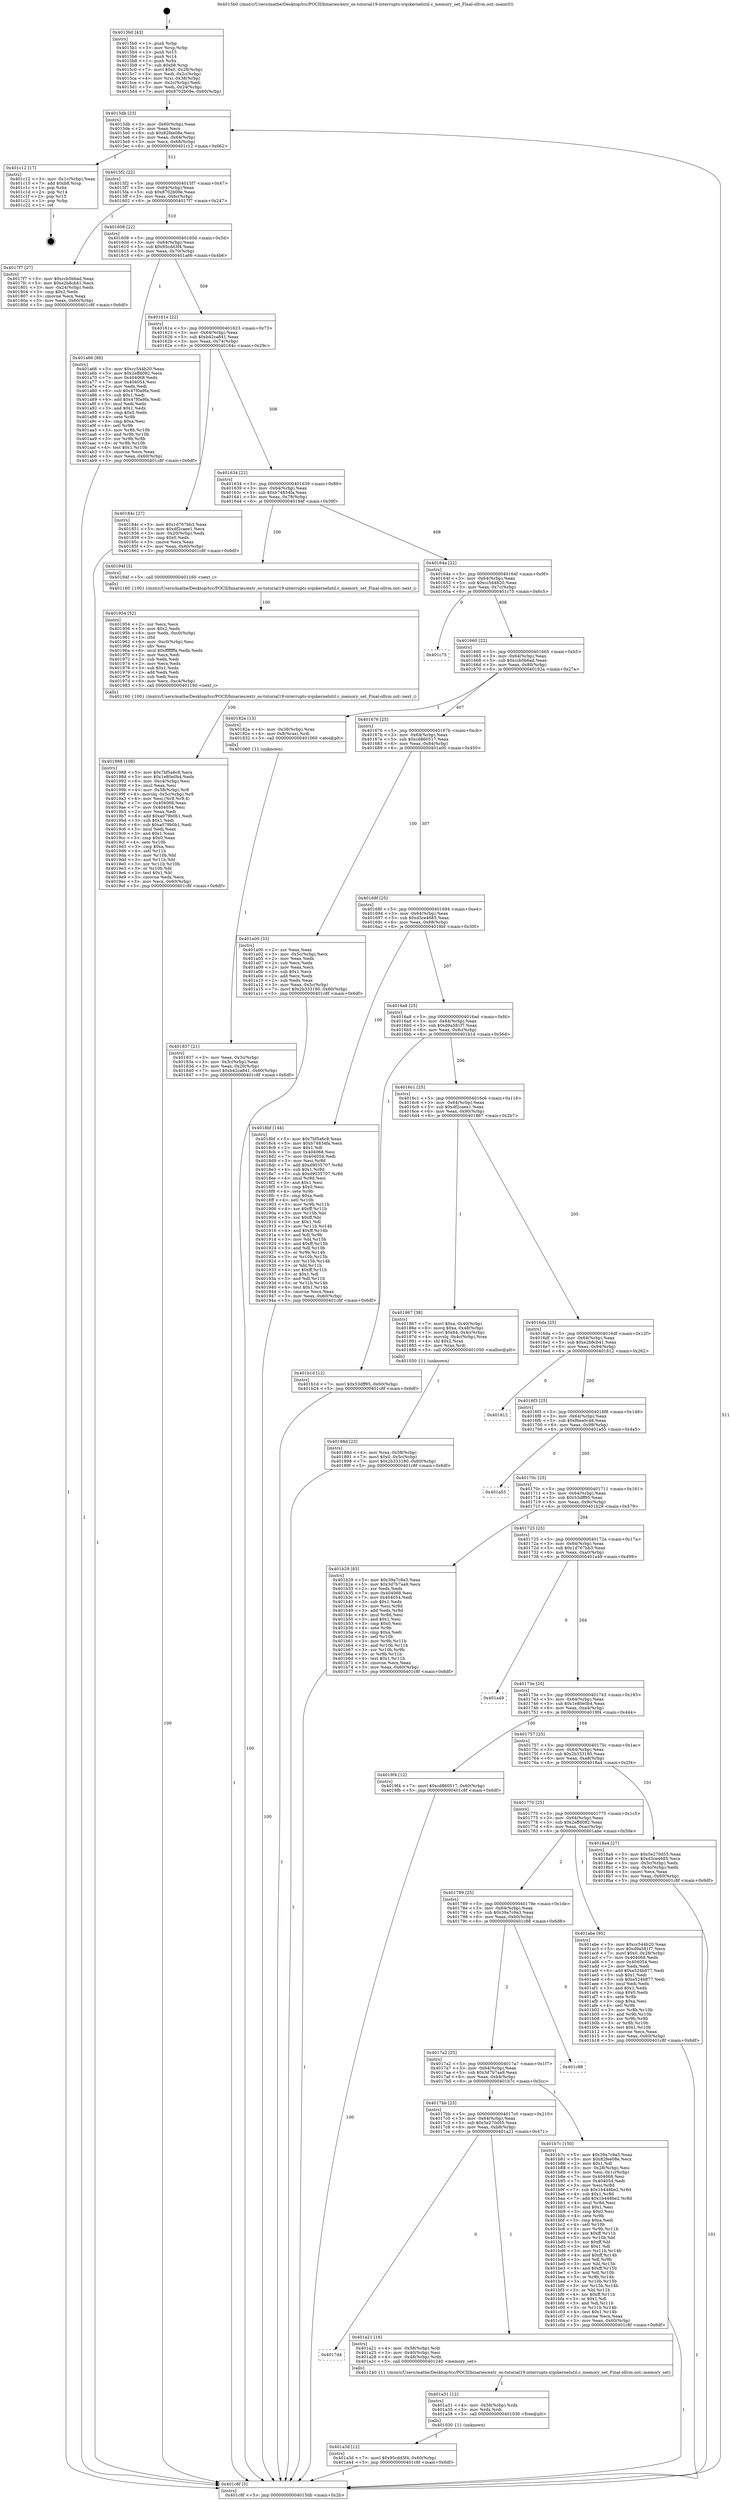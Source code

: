 digraph "0x4015b0" {
  label = "0x4015b0 (/mnt/c/Users/mathe/Desktop/tcc/POCII/binaries/extr_os-tutorial19-interrupts-irqskernelutil.c_memory_set_Final-ollvm.out::main(0))"
  labelloc = "t"
  node[shape=record]

  Entry [label="",width=0.3,height=0.3,shape=circle,fillcolor=black,style=filled]
  "0x4015db" [label="{
     0x4015db [23]\l
     | [instrs]\l
     &nbsp;&nbsp;0x4015db \<+3\>: mov -0x60(%rbp),%eax\l
     &nbsp;&nbsp;0x4015de \<+2\>: mov %eax,%ecx\l
     &nbsp;&nbsp;0x4015e0 \<+6\>: sub $0x82fee08e,%ecx\l
     &nbsp;&nbsp;0x4015e6 \<+3\>: mov %eax,-0x64(%rbp)\l
     &nbsp;&nbsp;0x4015e9 \<+3\>: mov %ecx,-0x68(%rbp)\l
     &nbsp;&nbsp;0x4015ec \<+6\>: je 0000000000401c12 \<main+0x662\>\l
  }"]
  "0x401c12" [label="{
     0x401c12 [17]\l
     | [instrs]\l
     &nbsp;&nbsp;0x401c12 \<+3\>: mov -0x1c(%rbp),%eax\l
     &nbsp;&nbsp;0x401c15 \<+7\>: add $0xb8,%rsp\l
     &nbsp;&nbsp;0x401c1c \<+1\>: pop %rbx\l
     &nbsp;&nbsp;0x401c1d \<+2\>: pop %r14\l
     &nbsp;&nbsp;0x401c1f \<+2\>: pop %r15\l
     &nbsp;&nbsp;0x401c21 \<+1\>: pop %rbp\l
     &nbsp;&nbsp;0x401c22 \<+1\>: ret\l
  }"]
  "0x4015f2" [label="{
     0x4015f2 [22]\l
     | [instrs]\l
     &nbsp;&nbsp;0x4015f2 \<+5\>: jmp 00000000004015f7 \<main+0x47\>\l
     &nbsp;&nbsp;0x4015f7 \<+3\>: mov -0x64(%rbp),%eax\l
     &nbsp;&nbsp;0x4015fa \<+5\>: sub $0x8702b09e,%eax\l
     &nbsp;&nbsp;0x4015ff \<+3\>: mov %eax,-0x6c(%rbp)\l
     &nbsp;&nbsp;0x401602 \<+6\>: je 00000000004017f7 \<main+0x247\>\l
  }"]
  Exit [label="",width=0.3,height=0.3,shape=circle,fillcolor=black,style=filled,peripheries=2]
  "0x4017f7" [label="{
     0x4017f7 [27]\l
     | [instrs]\l
     &nbsp;&nbsp;0x4017f7 \<+5\>: mov $0xccb5b6ad,%eax\l
     &nbsp;&nbsp;0x4017fc \<+5\>: mov $0xe2b8cb41,%ecx\l
     &nbsp;&nbsp;0x401801 \<+3\>: mov -0x24(%rbp),%edx\l
     &nbsp;&nbsp;0x401804 \<+3\>: cmp $0x2,%edx\l
     &nbsp;&nbsp;0x401807 \<+3\>: cmovne %ecx,%eax\l
     &nbsp;&nbsp;0x40180a \<+3\>: mov %eax,-0x60(%rbp)\l
     &nbsp;&nbsp;0x40180d \<+5\>: jmp 0000000000401c8f \<main+0x6df\>\l
  }"]
  "0x401608" [label="{
     0x401608 [22]\l
     | [instrs]\l
     &nbsp;&nbsp;0x401608 \<+5\>: jmp 000000000040160d \<main+0x5d\>\l
     &nbsp;&nbsp;0x40160d \<+3\>: mov -0x64(%rbp),%eax\l
     &nbsp;&nbsp;0x401610 \<+5\>: sub $0x95cdd3f4,%eax\l
     &nbsp;&nbsp;0x401615 \<+3\>: mov %eax,-0x70(%rbp)\l
     &nbsp;&nbsp;0x401618 \<+6\>: je 0000000000401a66 \<main+0x4b6\>\l
  }"]
  "0x401c8f" [label="{
     0x401c8f [5]\l
     | [instrs]\l
     &nbsp;&nbsp;0x401c8f \<+5\>: jmp 00000000004015db \<main+0x2b\>\l
  }"]
  "0x4015b0" [label="{
     0x4015b0 [43]\l
     | [instrs]\l
     &nbsp;&nbsp;0x4015b0 \<+1\>: push %rbp\l
     &nbsp;&nbsp;0x4015b1 \<+3\>: mov %rsp,%rbp\l
     &nbsp;&nbsp;0x4015b4 \<+2\>: push %r15\l
     &nbsp;&nbsp;0x4015b6 \<+2\>: push %r14\l
     &nbsp;&nbsp;0x4015b8 \<+1\>: push %rbx\l
     &nbsp;&nbsp;0x4015b9 \<+7\>: sub $0xb8,%rsp\l
     &nbsp;&nbsp;0x4015c0 \<+7\>: movl $0x0,-0x28(%rbp)\l
     &nbsp;&nbsp;0x4015c7 \<+3\>: mov %edi,-0x2c(%rbp)\l
     &nbsp;&nbsp;0x4015ca \<+4\>: mov %rsi,-0x38(%rbp)\l
     &nbsp;&nbsp;0x4015ce \<+3\>: mov -0x2c(%rbp),%edi\l
     &nbsp;&nbsp;0x4015d1 \<+3\>: mov %edi,-0x24(%rbp)\l
     &nbsp;&nbsp;0x4015d4 \<+7\>: movl $0x8702b09e,-0x60(%rbp)\l
  }"]
  "0x401a3d" [label="{
     0x401a3d [12]\l
     | [instrs]\l
     &nbsp;&nbsp;0x401a3d \<+7\>: movl $0x95cdd3f4,-0x60(%rbp)\l
     &nbsp;&nbsp;0x401a44 \<+5\>: jmp 0000000000401c8f \<main+0x6df\>\l
  }"]
  "0x401a66" [label="{
     0x401a66 [88]\l
     | [instrs]\l
     &nbsp;&nbsp;0x401a66 \<+5\>: mov $0xcc544b20,%eax\l
     &nbsp;&nbsp;0x401a6b \<+5\>: mov $0x2effd082,%ecx\l
     &nbsp;&nbsp;0x401a70 \<+7\>: mov 0x404068,%edx\l
     &nbsp;&nbsp;0x401a77 \<+7\>: mov 0x404054,%esi\l
     &nbsp;&nbsp;0x401a7e \<+2\>: mov %edx,%edi\l
     &nbsp;&nbsp;0x401a80 \<+6\>: sub $0x47f0a9fa,%edi\l
     &nbsp;&nbsp;0x401a86 \<+3\>: sub $0x1,%edi\l
     &nbsp;&nbsp;0x401a89 \<+6\>: add $0x47f0a9fa,%edi\l
     &nbsp;&nbsp;0x401a8f \<+3\>: imul %edi,%edx\l
     &nbsp;&nbsp;0x401a92 \<+3\>: and $0x1,%edx\l
     &nbsp;&nbsp;0x401a95 \<+3\>: cmp $0x0,%edx\l
     &nbsp;&nbsp;0x401a98 \<+4\>: sete %r8b\l
     &nbsp;&nbsp;0x401a9c \<+3\>: cmp $0xa,%esi\l
     &nbsp;&nbsp;0x401a9f \<+4\>: setl %r9b\l
     &nbsp;&nbsp;0x401aa3 \<+3\>: mov %r8b,%r10b\l
     &nbsp;&nbsp;0x401aa6 \<+3\>: and %r9b,%r10b\l
     &nbsp;&nbsp;0x401aa9 \<+3\>: xor %r9b,%r8b\l
     &nbsp;&nbsp;0x401aac \<+3\>: or %r8b,%r10b\l
     &nbsp;&nbsp;0x401aaf \<+4\>: test $0x1,%r10b\l
     &nbsp;&nbsp;0x401ab3 \<+3\>: cmovne %ecx,%eax\l
     &nbsp;&nbsp;0x401ab6 \<+3\>: mov %eax,-0x60(%rbp)\l
     &nbsp;&nbsp;0x401ab9 \<+5\>: jmp 0000000000401c8f \<main+0x6df\>\l
  }"]
  "0x40161e" [label="{
     0x40161e [22]\l
     | [instrs]\l
     &nbsp;&nbsp;0x40161e \<+5\>: jmp 0000000000401623 \<main+0x73\>\l
     &nbsp;&nbsp;0x401623 \<+3\>: mov -0x64(%rbp),%eax\l
     &nbsp;&nbsp;0x401626 \<+5\>: sub $0xb42ca841,%eax\l
     &nbsp;&nbsp;0x40162b \<+3\>: mov %eax,-0x74(%rbp)\l
     &nbsp;&nbsp;0x40162e \<+6\>: je 000000000040184c \<main+0x29c\>\l
  }"]
  "0x401a31" [label="{
     0x401a31 [12]\l
     | [instrs]\l
     &nbsp;&nbsp;0x401a31 \<+4\>: mov -0x58(%rbp),%rdx\l
     &nbsp;&nbsp;0x401a35 \<+3\>: mov %rdx,%rdi\l
     &nbsp;&nbsp;0x401a38 \<+5\>: call 0000000000401030 \<free@plt\>\l
     | [calls]\l
     &nbsp;&nbsp;0x401030 \{1\} (unknown)\l
  }"]
  "0x40184c" [label="{
     0x40184c [27]\l
     | [instrs]\l
     &nbsp;&nbsp;0x40184c \<+5\>: mov $0x1d767bb3,%eax\l
     &nbsp;&nbsp;0x401851 \<+5\>: mov $0xdf2caee1,%ecx\l
     &nbsp;&nbsp;0x401856 \<+3\>: mov -0x20(%rbp),%edx\l
     &nbsp;&nbsp;0x401859 \<+3\>: cmp $0x0,%edx\l
     &nbsp;&nbsp;0x40185c \<+3\>: cmove %ecx,%eax\l
     &nbsp;&nbsp;0x40185f \<+3\>: mov %eax,-0x60(%rbp)\l
     &nbsp;&nbsp;0x401862 \<+5\>: jmp 0000000000401c8f \<main+0x6df\>\l
  }"]
  "0x401634" [label="{
     0x401634 [22]\l
     | [instrs]\l
     &nbsp;&nbsp;0x401634 \<+5\>: jmp 0000000000401639 \<main+0x89\>\l
     &nbsp;&nbsp;0x401639 \<+3\>: mov -0x64(%rbp),%eax\l
     &nbsp;&nbsp;0x40163c \<+5\>: sub $0xb74834fa,%eax\l
     &nbsp;&nbsp;0x401641 \<+3\>: mov %eax,-0x78(%rbp)\l
     &nbsp;&nbsp;0x401644 \<+6\>: je 000000000040194f \<main+0x39f\>\l
  }"]
  "0x4017d4" [label="{
     0x4017d4\l
  }", style=dashed]
  "0x40194f" [label="{
     0x40194f [5]\l
     | [instrs]\l
     &nbsp;&nbsp;0x40194f \<+5\>: call 0000000000401160 \<next_i\>\l
     | [calls]\l
     &nbsp;&nbsp;0x401160 \{100\} (/mnt/c/Users/mathe/Desktop/tcc/POCII/binaries/extr_os-tutorial19-interrupts-irqskernelutil.c_memory_set_Final-ollvm.out::next_i)\l
  }"]
  "0x40164a" [label="{
     0x40164a [22]\l
     | [instrs]\l
     &nbsp;&nbsp;0x40164a \<+5\>: jmp 000000000040164f \<main+0x9f\>\l
     &nbsp;&nbsp;0x40164f \<+3\>: mov -0x64(%rbp),%eax\l
     &nbsp;&nbsp;0x401652 \<+5\>: sub $0xcc544b20,%eax\l
     &nbsp;&nbsp;0x401657 \<+3\>: mov %eax,-0x7c(%rbp)\l
     &nbsp;&nbsp;0x40165a \<+6\>: je 0000000000401c75 \<main+0x6c5\>\l
  }"]
  "0x401a21" [label="{
     0x401a21 [16]\l
     | [instrs]\l
     &nbsp;&nbsp;0x401a21 \<+4\>: mov -0x58(%rbp),%rdi\l
     &nbsp;&nbsp;0x401a25 \<+3\>: mov -0x40(%rbp),%esi\l
     &nbsp;&nbsp;0x401a28 \<+4\>: mov -0x48(%rbp),%rdx\l
     &nbsp;&nbsp;0x401a2c \<+5\>: call 0000000000401240 \<memory_set\>\l
     | [calls]\l
     &nbsp;&nbsp;0x401240 \{1\} (/mnt/c/Users/mathe/Desktop/tcc/POCII/binaries/extr_os-tutorial19-interrupts-irqskernelutil.c_memory_set_Final-ollvm.out::memory_set)\l
  }"]
  "0x401c75" [label="{
     0x401c75\l
  }", style=dashed]
  "0x401660" [label="{
     0x401660 [22]\l
     | [instrs]\l
     &nbsp;&nbsp;0x401660 \<+5\>: jmp 0000000000401665 \<main+0xb5\>\l
     &nbsp;&nbsp;0x401665 \<+3\>: mov -0x64(%rbp),%eax\l
     &nbsp;&nbsp;0x401668 \<+5\>: sub $0xccb5b6ad,%eax\l
     &nbsp;&nbsp;0x40166d \<+3\>: mov %eax,-0x80(%rbp)\l
     &nbsp;&nbsp;0x401670 \<+6\>: je 000000000040182a \<main+0x27a\>\l
  }"]
  "0x4017bb" [label="{
     0x4017bb [25]\l
     | [instrs]\l
     &nbsp;&nbsp;0x4017bb \<+5\>: jmp 00000000004017c0 \<main+0x210\>\l
     &nbsp;&nbsp;0x4017c0 \<+3\>: mov -0x64(%rbp),%eax\l
     &nbsp;&nbsp;0x4017c3 \<+5\>: sub $0x5e270d55,%eax\l
     &nbsp;&nbsp;0x4017c8 \<+6\>: mov %eax,-0xb8(%rbp)\l
     &nbsp;&nbsp;0x4017ce \<+6\>: je 0000000000401a21 \<main+0x471\>\l
  }"]
  "0x40182a" [label="{
     0x40182a [13]\l
     | [instrs]\l
     &nbsp;&nbsp;0x40182a \<+4\>: mov -0x38(%rbp),%rax\l
     &nbsp;&nbsp;0x40182e \<+4\>: mov 0x8(%rax),%rdi\l
     &nbsp;&nbsp;0x401832 \<+5\>: call 0000000000401060 \<atoi@plt\>\l
     | [calls]\l
     &nbsp;&nbsp;0x401060 \{1\} (unknown)\l
  }"]
  "0x401676" [label="{
     0x401676 [25]\l
     | [instrs]\l
     &nbsp;&nbsp;0x401676 \<+5\>: jmp 000000000040167b \<main+0xcb\>\l
     &nbsp;&nbsp;0x40167b \<+3\>: mov -0x64(%rbp),%eax\l
     &nbsp;&nbsp;0x40167e \<+5\>: sub $0xcd860517,%eax\l
     &nbsp;&nbsp;0x401683 \<+6\>: mov %eax,-0x84(%rbp)\l
     &nbsp;&nbsp;0x401689 \<+6\>: je 0000000000401a00 \<main+0x450\>\l
  }"]
  "0x401837" [label="{
     0x401837 [21]\l
     | [instrs]\l
     &nbsp;&nbsp;0x401837 \<+3\>: mov %eax,-0x3c(%rbp)\l
     &nbsp;&nbsp;0x40183a \<+3\>: mov -0x3c(%rbp),%eax\l
     &nbsp;&nbsp;0x40183d \<+3\>: mov %eax,-0x20(%rbp)\l
     &nbsp;&nbsp;0x401840 \<+7\>: movl $0xb42ca841,-0x60(%rbp)\l
     &nbsp;&nbsp;0x401847 \<+5\>: jmp 0000000000401c8f \<main+0x6df\>\l
  }"]
  "0x401b7c" [label="{
     0x401b7c [150]\l
     | [instrs]\l
     &nbsp;&nbsp;0x401b7c \<+5\>: mov $0x39a7c9a3,%eax\l
     &nbsp;&nbsp;0x401b81 \<+5\>: mov $0x82fee08e,%ecx\l
     &nbsp;&nbsp;0x401b86 \<+2\>: mov $0x1,%dl\l
     &nbsp;&nbsp;0x401b88 \<+3\>: mov -0x28(%rbp),%esi\l
     &nbsp;&nbsp;0x401b8b \<+3\>: mov %esi,-0x1c(%rbp)\l
     &nbsp;&nbsp;0x401b8e \<+7\>: mov 0x404068,%esi\l
     &nbsp;&nbsp;0x401b95 \<+7\>: mov 0x404054,%edi\l
     &nbsp;&nbsp;0x401b9c \<+3\>: mov %esi,%r8d\l
     &nbsp;&nbsp;0x401b9f \<+7\>: sub $0x1b448be2,%r8d\l
     &nbsp;&nbsp;0x401ba6 \<+4\>: sub $0x1,%r8d\l
     &nbsp;&nbsp;0x401baa \<+7\>: add $0x1b448be2,%r8d\l
     &nbsp;&nbsp;0x401bb1 \<+4\>: imul %r8d,%esi\l
     &nbsp;&nbsp;0x401bb5 \<+3\>: and $0x1,%esi\l
     &nbsp;&nbsp;0x401bb8 \<+3\>: cmp $0x0,%esi\l
     &nbsp;&nbsp;0x401bbb \<+4\>: sete %r9b\l
     &nbsp;&nbsp;0x401bbf \<+3\>: cmp $0xa,%edi\l
     &nbsp;&nbsp;0x401bc2 \<+4\>: setl %r10b\l
     &nbsp;&nbsp;0x401bc6 \<+3\>: mov %r9b,%r11b\l
     &nbsp;&nbsp;0x401bc9 \<+4\>: xor $0xff,%r11b\l
     &nbsp;&nbsp;0x401bcd \<+3\>: mov %r10b,%bl\l
     &nbsp;&nbsp;0x401bd0 \<+3\>: xor $0xff,%bl\l
     &nbsp;&nbsp;0x401bd3 \<+3\>: xor $0x1,%dl\l
     &nbsp;&nbsp;0x401bd6 \<+3\>: mov %r11b,%r14b\l
     &nbsp;&nbsp;0x401bd9 \<+4\>: and $0xff,%r14b\l
     &nbsp;&nbsp;0x401bdd \<+3\>: and %dl,%r9b\l
     &nbsp;&nbsp;0x401be0 \<+3\>: mov %bl,%r15b\l
     &nbsp;&nbsp;0x401be3 \<+4\>: and $0xff,%r15b\l
     &nbsp;&nbsp;0x401be7 \<+3\>: and %dl,%r10b\l
     &nbsp;&nbsp;0x401bea \<+3\>: or %r9b,%r14b\l
     &nbsp;&nbsp;0x401bed \<+3\>: or %r10b,%r15b\l
     &nbsp;&nbsp;0x401bf0 \<+3\>: xor %r15b,%r14b\l
     &nbsp;&nbsp;0x401bf3 \<+3\>: or %bl,%r11b\l
     &nbsp;&nbsp;0x401bf6 \<+4\>: xor $0xff,%r11b\l
     &nbsp;&nbsp;0x401bfa \<+3\>: or $0x1,%dl\l
     &nbsp;&nbsp;0x401bfd \<+3\>: and %dl,%r11b\l
     &nbsp;&nbsp;0x401c00 \<+3\>: or %r11b,%r14b\l
     &nbsp;&nbsp;0x401c03 \<+4\>: test $0x1,%r14b\l
     &nbsp;&nbsp;0x401c07 \<+3\>: cmovne %ecx,%eax\l
     &nbsp;&nbsp;0x401c0a \<+3\>: mov %eax,-0x60(%rbp)\l
     &nbsp;&nbsp;0x401c0d \<+5\>: jmp 0000000000401c8f \<main+0x6df\>\l
  }"]
  "0x401a00" [label="{
     0x401a00 [33]\l
     | [instrs]\l
     &nbsp;&nbsp;0x401a00 \<+2\>: xor %eax,%eax\l
     &nbsp;&nbsp;0x401a02 \<+3\>: mov -0x5c(%rbp),%ecx\l
     &nbsp;&nbsp;0x401a05 \<+2\>: mov %eax,%edx\l
     &nbsp;&nbsp;0x401a07 \<+2\>: sub %ecx,%edx\l
     &nbsp;&nbsp;0x401a09 \<+2\>: mov %eax,%ecx\l
     &nbsp;&nbsp;0x401a0b \<+3\>: sub $0x1,%ecx\l
     &nbsp;&nbsp;0x401a0e \<+2\>: add %ecx,%edx\l
     &nbsp;&nbsp;0x401a10 \<+2\>: sub %edx,%eax\l
     &nbsp;&nbsp;0x401a12 \<+3\>: mov %eax,-0x5c(%rbp)\l
     &nbsp;&nbsp;0x401a15 \<+7\>: movl $0x2b333180,-0x60(%rbp)\l
     &nbsp;&nbsp;0x401a1c \<+5\>: jmp 0000000000401c8f \<main+0x6df\>\l
  }"]
  "0x40168f" [label="{
     0x40168f [25]\l
     | [instrs]\l
     &nbsp;&nbsp;0x40168f \<+5\>: jmp 0000000000401694 \<main+0xe4\>\l
     &nbsp;&nbsp;0x401694 \<+3\>: mov -0x64(%rbp),%eax\l
     &nbsp;&nbsp;0x401697 \<+5\>: sub $0xd3ce4685,%eax\l
     &nbsp;&nbsp;0x40169c \<+6\>: mov %eax,-0x88(%rbp)\l
     &nbsp;&nbsp;0x4016a2 \<+6\>: je 00000000004018bf \<main+0x30f\>\l
  }"]
  "0x4017a2" [label="{
     0x4017a2 [25]\l
     | [instrs]\l
     &nbsp;&nbsp;0x4017a2 \<+5\>: jmp 00000000004017a7 \<main+0x1f7\>\l
     &nbsp;&nbsp;0x4017a7 \<+3\>: mov -0x64(%rbp),%eax\l
     &nbsp;&nbsp;0x4017aa \<+5\>: sub $0x3d7b7aa9,%eax\l
     &nbsp;&nbsp;0x4017af \<+6\>: mov %eax,-0xb4(%rbp)\l
     &nbsp;&nbsp;0x4017b5 \<+6\>: je 0000000000401b7c \<main+0x5cc\>\l
  }"]
  "0x4018bf" [label="{
     0x4018bf [144]\l
     | [instrs]\l
     &nbsp;&nbsp;0x4018bf \<+5\>: mov $0x7bf5a6c8,%eax\l
     &nbsp;&nbsp;0x4018c4 \<+5\>: mov $0xb74834fa,%ecx\l
     &nbsp;&nbsp;0x4018c9 \<+2\>: mov $0x1,%dl\l
     &nbsp;&nbsp;0x4018cb \<+7\>: mov 0x404068,%esi\l
     &nbsp;&nbsp;0x4018d2 \<+7\>: mov 0x404054,%edi\l
     &nbsp;&nbsp;0x4018d9 \<+3\>: mov %esi,%r8d\l
     &nbsp;&nbsp;0x4018dc \<+7\>: add $0xd9035707,%r8d\l
     &nbsp;&nbsp;0x4018e3 \<+4\>: sub $0x1,%r8d\l
     &nbsp;&nbsp;0x4018e7 \<+7\>: sub $0xd9035707,%r8d\l
     &nbsp;&nbsp;0x4018ee \<+4\>: imul %r8d,%esi\l
     &nbsp;&nbsp;0x4018f2 \<+3\>: and $0x1,%esi\l
     &nbsp;&nbsp;0x4018f5 \<+3\>: cmp $0x0,%esi\l
     &nbsp;&nbsp;0x4018f8 \<+4\>: sete %r9b\l
     &nbsp;&nbsp;0x4018fc \<+3\>: cmp $0xa,%edi\l
     &nbsp;&nbsp;0x4018ff \<+4\>: setl %r10b\l
     &nbsp;&nbsp;0x401903 \<+3\>: mov %r9b,%r11b\l
     &nbsp;&nbsp;0x401906 \<+4\>: xor $0xff,%r11b\l
     &nbsp;&nbsp;0x40190a \<+3\>: mov %r10b,%bl\l
     &nbsp;&nbsp;0x40190d \<+3\>: xor $0xff,%bl\l
     &nbsp;&nbsp;0x401910 \<+3\>: xor $0x1,%dl\l
     &nbsp;&nbsp;0x401913 \<+3\>: mov %r11b,%r14b\l
     &nbsp;&nbsp;0x401916 \<+4\>: and $0xff,%r14b\l
     &nbsp;&nbsp;0x40191a \<+3\>: and %dl,%r9b\l
     &nbsp;&nbsp;0x40191d \<+3\>: mov %bl,%r15b\l
     &nbsp;&nbsp;0x401920 \<+4\>: and $0xff,%r15b\l
     &nbsp;&nbsp;0x401924 \<+3\>: and %dl,%r10b\l
     &nbsp;&nbsp;0x401927 \<+3\>: or %r9b,%r14b\l
     &nbsp;&nbsp;0x40192a \<+3\>: or %r10b,%r15b\l
     &nbsp;&nbsp;0x40192d \<+3\>: xor %r15b,%r14b\l
     &nbsp;&nbsp;0x401930 \<+3\>: or %bl,%r11b\l
     &nbsp;&nbsp;0x401933 \<+4\>: xor $0xff,%r11b\l
     &nbsp;&nbsp;0x401937 \<+3\>: or $0x1,%dl\l
     &nbsp;&nbsp;0x40193a \<+3\>: and %dl,%r11b\l
     &nbsp;&nbsp;0x40193d \<+3\>: or %r11b,%r14b\l
     &nbsp;&nbsp;0x401940 \<+4\>: test $0x1,%r14b\l
     &nbsp;&nbsp;0x401944 \<+3\>: cmovne %ecx,%eax\l
     &nbsp;&nbsp;0x401947 \<+3\>: mov %eax,-0x60(%rbp)\l
     &nbsp;&nbsp;0x40194a \<+5\>: jmp 0000000000401c8f \<main+0x6df\>\l
  }"]
  "0x4016a8" [label="{
     0x4016a8 [25]\l
     | [instrs]\l
     &nbsp;&nbsp;0x4016a8 \<+5\>: jmp 00000000004016ad \<main+0xfd\>\l
     &nbsp;&nbsp;0x4016ad \<+3\>: mov -0x64(%rbp),%eax\l
     &nbsp;&nbsp;0x4016b0 \<+5\>: sub $0xd9a581f7,%eax\l
     &nbsp;&nbsp;0x4016b5 \<+6\>: mov %eax,-0x8c(%rbp)\l
     &nbsp;&nbsp;0x4016bb \<+6\>: je 0000000000401b1d \<main+0x56d\>\l
  }"]
  "0x401c88" [label="{
     0x401c88\l
  }", style=dashed]
  "0x401b1d" [label="{
     0x401b1d [12]\l
     | [instrs]\l
     &nbsp;&nbsp;0x401b1d \<+7\>: movl $0x53dff95,-0x60(%rbp)\l
     &nbsp;&nbsp;0x401b24 \<+5\>: jmp 0000000000401c8f \<main+0x6df\>\l
  }"]
  "0x4016c1" [label="{
     0x4016c1 [25]\l
     | [instrs]\l
     &nbsp;&nbsp;0x4016c1 \<+5\>: jmp 00000000004016c6 \<main+0x116\>\l
     &nbsp;&nbsp;0x4016c6 \<+3\>: mov -0x64(%rbp),%eax\l
     &nbsp;&nbsp;0x4016c9 \<+5\>: sub $0xdf2caee1,%eax\l
     &nbsp;&nbsp;0x4016ce \<+6\>: mov %eax,-0x90(%rbp)\l
     &nbsp;&nbsp;0x4016d4 \<+6\>: je 0000000000401867 \<main+0x2b7\>\l
  }"]
  "0x401789" [label="{
     0x401789 [25]\l
     | [instrs]\l
     &nbsp;&nbsp;0x401789 \<+5\>: jmp 000000000040178e \<main+0x1de\>\l
     &nbsp;&nbsp;0x40178e \<+3\>: mov -0x64(%rbp),%eax\l
     &nbsp;&nbsp;0x401791 \<+5\>: sub $0x39a7c9a3,%eax\l
     &nbsp;&nbsp;0x401796 \<+6\>: mov %eax,-0xb0(%rbp)\l
     &nbsp;&nbsp;0x40179c \<+6\>: je 0000000000401c88 \<main+0x6d8\>\l
  }"]
  "0x401867" [label="{
     0x401867 [38]\l
     | [instrs]\l
     &nbsp;&nbsp;0x401867 \<+7\>: movl $0xa,-0x40(%rbp)\l
     &nbsp;&nbsp;0x40186e \<+8\>: movq $0xa,-0x48(%rbp)\l
     &nbsp;&nbsp;0x401876 \<+7\>: movl $0x64,-0x4c(%rbp)\l
     &nbsp;&nbsp;0x40187d \<+4\>: movslq -0x4c(%rbp),%rax\l
     &nbsp;&nbsp;0x401881 \<+4\>: shl $0x2,%rax\l
     &nbsp;&nbsp;0x401885 \<+3\>: mov %rax,%rdi\l
     &nbsp;&nbsp;0x401888 \<+5\>: call 0000000000401050 \<malloc@plt\>\l
     | [calls]\l
     &nbsp;&nbsp;0x401050 \{1\} (unknown)\l
  }"]
  "0x4016da" [label="{
     0x4016da [25]\l
     | [instrs]\l
     &nbsp;&nbsp;0x4016da \<+5\>: jmp 00000000004016df \<main+0x12f\>\l
     &nbsp;&nbsp;0x4016df \<+3\>: mov -0x64(%rbp),%eax\l
     &nbsp;&nbsp;0x4016e2 \<+5\>: sub $0xe2b8cb41,%eax\l
     &nbsp;&nbsp;0x4016e7 \<+6\>: mov %eax,-0x94(%rbp)\l
     &nbsp;&nbsp;0x4016ed \<+6\>: je 0000000000401812 \<main+0x262\>\l
  }"]
  "0x40188d" [label="{
     0x40188d [23]\l
     | [instrs]\l
     &nbsp;&nbsp;0x40188d \<+4\>: mov %rax,-0x58(%rbp)\l
     &nbsp;&nbsp;0x401891 \<+7\>: movl $0x0,-0x5c(%rbp)\l
     &nbsp;&nbsp;0x401898 \<+7\>: movl $0x2b333180,-0x60(%rbp)\l
     &nbsp;&nbsp;0x40189f \<+5\>: jmp 0000000000401c8f \<main+0x6df\>\l
  }"]
  "0x401abe" [label="{
     0x401abe [95]\l
     | [instrs]\l
     &nbsp;&nbsp;0x401abe \<+5\>: mov $0xcc544b20,%eax\l
     &nbsp;&nbsp;0x401ac3 \<+5\>: mov $0xd9a581f7,%ecx\l
     &nbsp;&nbsp;0x401ac8 \<+7\>: movl $0x0,-0x28(%rbp)\l
     &nbsp;&nbsp;0x401acf \<+7\>: mov 0x404068,%edx\l
     &nbsp;&nbsp;0x401ad6 \<+7\>: mov 0x404054,%esi\l
     &nbsp;&nbsp;0x401add \<+2\>: mov %edx,%edi\l
     &nbsp;&nbsp;0x401adf \<+6\>: add $0xe524b877,%edi\l
     &nbsp;&nbsp;0x401ae5 \<+3\>: sub $0x1,%edi\l
     &nbsp;&nbsp;0x401ae8 \<+6\>: sub $0xe524b877,%edi\l
     &nbsp;&nbsp;0x401aee \<+3\>: imul %edi,%edx\l
     &nbsp;&nbsp;0x401af1 \<+3\>: and $0x1,%edx\l
     &nbsp;&nbsp;0x401af4 \<+3\>: cmp $0x0,%edx\l
     &nbsp;&nbsp;0x401af7 \<+4\>: sete %r8b\l
     &nbsp;&nbsp;0x401afb \<+3\>: cmp $0xa,%esi\l
     &nbsp;&nbsp;0x401afe \<+4\>: setl %r9b\l
     &nbsp;&nbsp;0x401b02 \<+3\>: mov %r8b,%r10b\l
     &nbsp;&nbsp;0x401b05 \<+3\>: and %r9b,%r10b\l
     &nbsp;&nbsp;0x401b08 \<+3\>: xor %r9b,%r8b\l
     &nbsp;&nbsp;0x401b0b \<+3\>: or %r8b,%r10b\l
     &nbsp;&nbsp;0x401b0e \<+4\>: test $0x1,%r10b\l
     &nbsp;&nbsp;0x401b12 \<+3\>: cmovne %ecx,%eax\l
     &nbsp;&nbsp;0x401b15 \<+3\>: mov %eax,-0x60(%rbp)\l
     &nbsp;&nbsp;0x401b18 \<+5\>: jmp 0000000000401c8f \<main+0x6df\>\l
  }"]
  "0x401812" [label="{
     0x401812\l
  }", style=dashed]
  "0x4016f3" [label="{
     0x4016f3 [25]\l
     | [instrs]\l
     &nbsp;&nbsp;0x4016f3 \<+5\>: jmp 00000000004016f8 \<main+0x148\>\l
     &nbsp;&nbsp;0x4016f8 \<+3\>: mov -0x64(%rbp),%eax\l
     &nbsp;&nbsp;0x4016fb \<+5\>: sub $0xf6ea0c48,%eax\l
     &nbsp;&nbsp;0x401700 \<+6\>: mov %eax,-0x98(%rbp)\l
     &nbsp;&nbsp;0x401706 \<+6\>: je 0000000000401a55 \<main+0x4a5\>\l
  }"]
  "0x401988" [label="{
     0x401988 [108]\l
     | [instrs]\l
     &nbsp;&nbsp;0x401988 \<+5\>: mov $0x7bf5a6c8,%ecx\l
     &nbsp;&nbsp;0x40198d \<+5\>: mov $0x1e80e0b4,%edx\l
     &nbsp;&nbsp;0x401992 \<+6\>: mov -0xc4(%rbp),%esi\l
     &nbsp;&nbsp;0x401998 \<+3\>: imul %eax,%esi\l
     &nbsp;&nbsp;0x40199b \<+4\>: mov -0x58(%rbp),%r8\l
     &nbsp;&nbsp;0x40199f \<+4\>: movslq -0x5c(%rbp),%r9\l
     &nbsp;&nbsp;0x4019a3 \<+4\>: mov %esi,(%r8,%r9,4)\l
     &nbsp;&nbsp;0x4019a7 \<+7\>: mov 0x404068,%eax\l
     &nbsp;&nbsp;0x4019ae \<+7\>: mov 0x404054,%esi\l
     &nbsp;&nbsp;0x4019b5 \<+2\>: mov %eax,%edi\l
     &nbsp;&nbsp;0x4019b7 \<+6\>: add $0xa079b0b1,%edi\l
     &nbsp;&nbsp;0x4019bd \<+3\>: sub $0x1,%edi\l
     &nbsp;&nbsp;0x4019c0 \<+6\>: sub $0xa079b0b1,%edi\l
     &nbsp;&nbsp;0x4019c6 \<+3\>: imul %edi,%eax\l
     &nbsp;&nbsp;0x4019c9 \<+3\>: and $0x1,%eax\l
     &nbsp;&nbsp;0x4019cc \<+3\>: cmp $0x0,%eax\l
     &nbsp;&nbsp;0x4019cf \<+4\>: sete %r10b\l
     &nbsp;&nbsp;0x4019d3 \<+3\>: cmp $0xa,%esi\l
     &nbsp;&nbsp;0x4019d6 \<+4\>: setl %r11b\l
     &nbsp;&nbsp;0x4019da \<+3\>: mov %r10b,%bl\l
     &nbsp;&nbsp;0x4019dd \<+3\>: and %r11b,%bl\l
     &nbsp;&nbsp;0x4019e0 \<+3\>: xor %r11b,%r10b\l
     &nbsp;&nbsp;0x4019e3 \<+3\>: or %r10b,%bl\l
     &nbsp;&nbsp;0x4019e6 \<+3\>: test $0x1,%bl\l
     &nbsp;&nbsp;0x4019e9 \<+3\>: cmovne %edx,%ecx\l
     &nbsp;&nbsp;0x4019ec \<+3\>: mov %ecx,-0x60(%rbp)\l
     &nbsp;&nbsp;0x4019ef \<+5\>: jmp 0000000000401c8f \<main+0x6df\>\l
  }"]
  "0x401a55" [label="{
     0x401a55\l
  }", style=dashed]
  "0x40170c" [label="{
     0x40170c [25]\l
     | [instrs]\l
     &nbsp;&nbsp;0x40170c \<+5\>: jmp 0000000000401711 \<main+0x161\>\l
     &nbsp;&nbsp;0x401711 \<+3\>: mov -0x64(%rbp),%eax\l
     &nbsp;&nbsp;0x401714 \<+5\>: sub $0x53dff95,%eax\l
     &nbsp;&nbsp;0x401719 \<+6\>: mov %eax,-0x9c(%rbp)\l
     &nbsp;&nbsp;0x40171f \<+6\>: je 0000000000401b29 \<main+0x579\>\l
  }"]
  "0x401954" [label="{
     0x401954 [52]\l
     | [instrs]\l
     &nbsp;&nbsp;0x401954 \<+2\>: xor %ecx,%ecx\l
     &nbsp;&nbsp;0x401956 \<+5\>: mov $0x2,%edx\l
     &nbsp;&nbsp;0x40195b \<+6\>: mov %edx,-0xc0(%rbp)\l
     &nbsp;&nbsp;0x401961 \<+1\>: cltd\l
     &nbsp;&nbsp;0x401962 \<+6\>: mov -0xc0(%rbp),%esi\l
     &nbsp;&nbsp;0x401968 \<+2\>: idiv %esi\l
     &nbsp;&nbsp;0x40196a \<+6\>: imul $0xfffffffe,%edx,%edx\l
     &nbsp;&nbsp;0x401970 \<+2\>: mov %ecx,%edi\l
     &nbsp;&nbsp;0x401972 \<+2\>: sub %edx,%edi\l
     &nbsp;&nbsp;0x401974 \<+2\>: mov %ecx,%edx\l
     &nbsp;&nbsp;0x401976 \<+3\>: sub $0x1,%edx\l
     &nbsp;&nbsp;0x401979 \<+2\>: add %edx,%edi\l
     &nbsp;&nbsp;0x40197b \<+2\>: sub %edi,%ecx\l
     &nbsp;&nbsp;0x40197d \<+6\>: mov %ecx,-0xc4(%rbp)\l
     &nbsp;&nbsp;0x401983 \<+5\>: call 0000000000401160 \<next_i\>\l
     | [calls]\l
     &nbsp;&nbsp;0x401160 \{100\} (/mnt/c/Users/mathe/Desktop/tcc/POCII/binaries/extr_os-tutorial19-interrupts-irqskernelutil.c_memory_set_Final-ollvm.out::next_i)\l
  }"]
  "0x401b29" [label="{
     0x401b29 [83]\l
     | [instrs]\l
     &nbsp;&nbsp;0x401b29 \<+5\>: mov $0x39a7c9a3,%eax\l
     &nbsp;&nbsp;0x401b2e \<+5\>: mov $0x3d7b7aa9,%ecx\l
     &nbsp;&nbsp;0x401b33 \<+2\>: xor %edx,%edx\l
     &nbsp;&nbsp;0x401b35 \<+7\>: mov 0x404068,%esi\l
     &nbsp;&nbsp;0x401b3c \<+7\>: mov 0x404054,%edi\l
     &nbsp;&nbsp;0x401b43 \<+3\>: sub $0x1,%edx\l
     &nbsp;&nbsp;0x401b46 \<+3\>: mov %esi,%r8d\l
     &nbsp;&nbsp;0x401b49 \<+3\>: add %edx,%r8d\l
     &nbsp;&nbsp;0x401b4c \<+4\>: imul %r8d,%esi\l
     &nbsp;&nbsp;0x401b50 \<+3\>: and $0x1,%esi\l
     &nbsp;&nbsp;0x401b53 \<+3\>: cmp $0x0,%esi\l
     &nbsp;&nbsp;0x401b56 \<+4\>: sete %r9b\l
     &nbsp;&nbsp;0x401b5a \<+3\>: cmp $0xa,%edi\l
     &nbsp;&nbsp;0x401b5d \<+4\>: setl %r10b\l
     &nbsp;&nbsp;0x401b61 \<+3\>: mov %r9b,%r11b\l
     &nbsp;&nbsp;0x401b64 \<+3\>: and %r10b,%r11b\l
     &nbsp;&nbsp;0x401b67 \<+3\>: xor %r10b,%r9b\l
     &nbsp;&nbsp;0x401b6a \<+3\>: or %r9b,%r11b\l
     &nbsp;&nbsp;0x401b6d \<+4\>: test $0x1,%r11b\l
     &nbsp;&nbsp;0x401b71 \<+3\>: cmovne %ecx,%eax\l
     &nbsp;&nbsp;0x401b74 \<+3\>: mov %eax,-0x60(%rbp)\l
     &nbsp;&nbsp;0x401b77 \<+5\>: jmp 0000000000401c8f \<main+0x6df\>\l
  }"]
  "0x401725" [label="{
     0x401725 [25]\l
     | [instrs]\l
     &nbsp;&nbsp;0x401725 \<+5\>: jmp 000000000040172a \<main+0x17a\>\l
     &nbsp;&nbsp;0x40172a \<+3\>: mov -0x64(%rbp),%eax\l
     &nbsp;&nbsp;0x40172d \<+5\>: sub $0x1d767bb3,%eax\l
     &nbsp;&nbsp;0x401732 \<+6\>: mov %eax,-0xa0(%rbp)\l
     &nbsp;&nbsp;0x401738 \<+6\>: je 0000000000401a49 \<main+0x499\>\l
  }"]
  "0x401770" [label="{
     0x401770 [25]\l
     | [instrs]\l
     &nbsp;&nbsp;0x401770 \<+5\>: jmp 0000000000401775 \<main+0x1c5\>\l
     &nbsp;&nbsp;0x401775 \<+3\>: mov -0x64(%rbp),%eax\l
     &nbsp;&nbsp;0x401778 \<+5\>: sub $0x2effd082,%eax\l
     &nbsp;&nbsp;0x40177d \<+6\>: mov %eax,-0xac(%rbp)\l
     &nbsp;&nbsp;0x401783 \<+6\>: je 0000000000401abe \<main+0x50e\>\l
  }"]
  "0x401a49" [label="{
     0x401a49\l
  }", style=dashed]
  "0x40173e" [label="{
     0x40173e [25]\l
     | [instrs]\l
     &nbsp;&nbsp;0x40173e \<+5\>: jmp 0000000000401743 \<main+0x193\>\l
     &nbsp;&nbsp;0x401743 \<+3\>: mov -0x64(%rbp),%eax\l
     &nbsp;&nbsp;0x401746 \<+5\>: sub $0x1e80e0b4,%eax\l
     &nbsp;&nbsp;0x40174b \<+6\>: mov %eax,-0xa4(%rbp)\l
     &nbsp;&nbsp;0x401751 \<+6\>: je 00000000004019f4 \<main+0x444\>\l
  }"]
  "0x4018a4" [label="{
     0x4018a4 [27]\l
     | [instrs]\l
     &nbsp;&nbsp;0x4018a4 \<+5\>: mov $0x5e270d55,%eax\l
     &nbsp;&nbsp;0x4018a9 \<+5\>: mov $0xd3ce4685,%ecx\l
     &nbsp;&nbsp;0x4018ae \<+3\>: mov -0x5c(%rbp),%edx\l
     &nbsp;&nbsp;0x4018b1 \<+3\>: cmp -0x4c(%rbp),%edx\l
     &nbsp;&nbsp;0x4018b4 \<+3\>: cmovl %ecx,%eax\l
     &nbsp;&nbsp;0x4018b7 \<+3\>: mov %eax,-0x60(%rbp)\l
     &nbsp;&nbsp;0x4018ba \<+5\>: jmp 0000000000401c8f \<main+0x6df\>\l
  }"]
  "0x4019f4" [label="{
     0x4019f4 [12]\l
     | [instrs]\l
     &nbsp;&nbsp;0x4019f4 \<+7\>: movl $0xcd860517,-0x60(%rbp)\l
     &nbsp;&nbsp;0x4019fb \<+5\>: jmp 0000000000401c8f \<main+0x6df\>\l
  }"]
  "0x401757" [label="{
     0x401757 [25]\l
     | [instrs]\l
     &nbsp;&nbsp;0x401757 \<+5\>: jmp 000000000040175c \<main+0x1ac\>\l
     &nbsp;&nbsp;0x40175c \<+3\>: mov -0x64(%rbp),%eax\l
     &nbsp;&nbsp;0x40175f \<+5\>: sub $0x2b333180,%eax\l
     &nbsp;&nbsp;0x401764 \<+6\>: mov %eax,-0xa8(%rbp)\l
     &nbsp;&nbsp;0x40176a \<+6\>: je 00000000004018a4 \<main+0x2f4\>\l
  }"]
  Entry -> "0x4015b0" [label=" 1"]
  "0x4015db" -> "0x401c12" [label=" 1"]
  "0x4015db" -> "0x4015f2" [label=" 511"]
  "0x401c12" -> Exit [label=" 1"]
  "0x4015f2" -> "0x4017f7" [label=" 1"]
  "0x4015f2" -> "0x401608" [label=" 510"]
  "0x4017f7" -> "0x401c8f" [label=" 1"]
  "0x4015b0" -> "0x4015db" [label=" 1"]
  "0x401c8f" -> "0x4015db" [label=" 511"]
  "0x401b7c" -> "0x401c8f" [label=" 1"]
  "0x401608" -> "0x401a66" [label=" 1"]
  "0x401608" -> "0x40161e" [label=" 509"]
  "0x401b29" -> "0x401c8f" [label=" 1"]
  "0x40161e" -> "0x40184c" [label=" 1"]
  "0x40161e" -> "0x401634" [label=" 508"]
  "0x401b1d" -> "0x401c8f" [label=" 1"]
  "0x401634" -> "0x40194f" [label=" 100"]
  "0x401634" -> "0x40164a" [label=" 408"]
  "0x401abe" -> "0x401c8f" [label=" 1"]
  "0x40164a" -> "0x401c75" [label=" 0"]
  "0x40164a" -> "0x401660" [label=" 408"]
  "0x401a66" -> "0x401c8f" [label=" 1"]
  "0x401660" -> "0x40182a" [label=" 1"]
  "0x401660" -> "0x401676" [label=" 407"]
  "0x40182a" -> "0x401837" [label=" 1"]
  "0x401837" -> "0x401c8f" [label=" 1"]
  "0x40184c" -> "0x401c8f" [label=" 1"]
  "0x401a31" -> "0x401a3d" [label=" 1"]
  "0x401676" -> "0x401a00" [label=" 100"]
  "0x401676" -> "0x40168f" [label=" 307"]
  "0x401a21" -> "0x401a31" [label=" 1"]
  "0x40168f" -> "0x4018bf" [label=" 100"]
  "0x40168f" -> "0x4016a8" [label=" 207"]
  "0x4017bb" -> "0x401a21" [label=" 1"]
  "0x4016a8" -> "0x401b1d" [label=" 1"]
  "0x4016a8" -> "0x4016c1" [label=" 206"]
  "0x401a3d" -> "0x401c8f" [label=" 1"]
  "0x4016c1" -> "0x401867" [label=" 1"]
  "0x4016c1" -> "0x4016da" [label=" 205"]
  "0x401867" -> "0x40188d" [label=" 1"]
  "0x40188d" -> "0x401c8f" [label=" 1"]
  "0x4017a2" -> "0x401b7c" [label=" 1"]
  "0x4016da" -> "0x401812" [label=" 0"]
  "0x4016da" -> "0x4016f3" [label=" 205"]
  "0x4017bb" -> "0x4017d4" [label=" 0"]
  "0x4016f3" -> "0x401a55" [label=" 0"]
  "0x4016f3" -> "0x40170c" [label=" 205"]
  "0x401789" -> "0x401c88" [label=" 0"]
  "0x40170c" -> "0x401b29" [label=" 1"]
  "0x40170c" -> "0x401725" [label=" 204"]
  "0x4017a2" -> "0x4017bb" [label=" 1"]
  "0x401725" -> "0x401a49" [label=" 0"]
  "0x401725" -> "0x40173e" [label=" 204"]
  "0x401770" -> "0x401789" [label=" 2"]
  "0x40173e" -> "0x4019f4" [label=" 100"]
  "0x40173e" -> "0x401757" [label=" 104"]
  "0x401770" -> "0x401abe" [label=" 1"]
  "0x401757" -> "0x4018a4" [label=" 101"]
  "0x401757" -> "0x401770" [label=" 3"]
  "0x4018a4" -> "0x401c8f" [label=" 101"]
  "0x4018bf" -> "0x401c8f" [label=" 100"]
  "0x40194f" -> "0x401954" [label=" 100"]
  "0x401954" -> "0x401988" [label=" 100"]
  "0x401988" -> "0x401c8f" [label=" 100"]
  "0x4019f4" -> "0x401c8f" [label=" 100"]
  "0x401a00" -> "0x401c8f" [label=" 100"]
  "0x401789" -> "0x4017a2" [label=" 2"]
}
